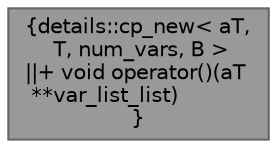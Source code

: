 digraph "details::cp_new&lt; aT, T, num_vars, B &gt;"
{
 // INTERACTIVE_SVG=YES
 // LATEX_PDF_SIZE
  bgcolor="transparent";
  edge [fontname=Helvetica,fontsize=10,labelfontname=Helvetica,labelfontsize=10];
  node [fontname=Helvetica,fontsize=10,shape=box,height=0.2,width=0.4];
  Node1 [label="{details::cp_new\< aT,\l T, num_vars, B \>\n||+ void operator()(aT\l **var_list_list)\l}",height=0.2,width=0.4,color="gray40", fillcolor="grey60", style="filled", fontcolor="black",tooltip=" "];
}
